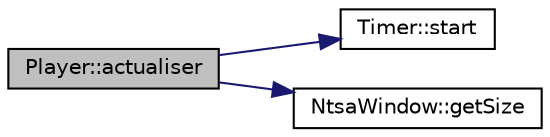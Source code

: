 digraph "Player::actualiser"
{
  edge [fontname="Helvetica",fontsize="10",labelfontname="Helvetica",labelfontsize="10"];
  node [fontname="Helvetica",fontsize="10",shape=record];
  rankdir="LR";
  Node1 [label="Player::actualiser",height=0.2,width=0.4,color="black", fillcolor="grey75", style="filled" fontcolor="black"];
  Node1 -> Node2 [color="midnightblue",fontsize="10",style="solid",fontname="Helvetica"];
  Node2 [label="Timer::start",height=0.2,width=0.4,color="black", fillcolor="white", style="filled",URL="$class_timer.html#a3a8b5272198d029779dc9302a54305a8"];
  Node1 -> Node3 [color="midnightblue",fontsize="10",style="solid",fontname="Helvetica"];
  Node3 [label="NtsaWindow::getSize",height=0.2,width=0.4,color="black", fillcolor="white", style="filled",URL="$class_ntsa_window.html#a8504a8160e6c88968662c55ea4587f6c"];
}
